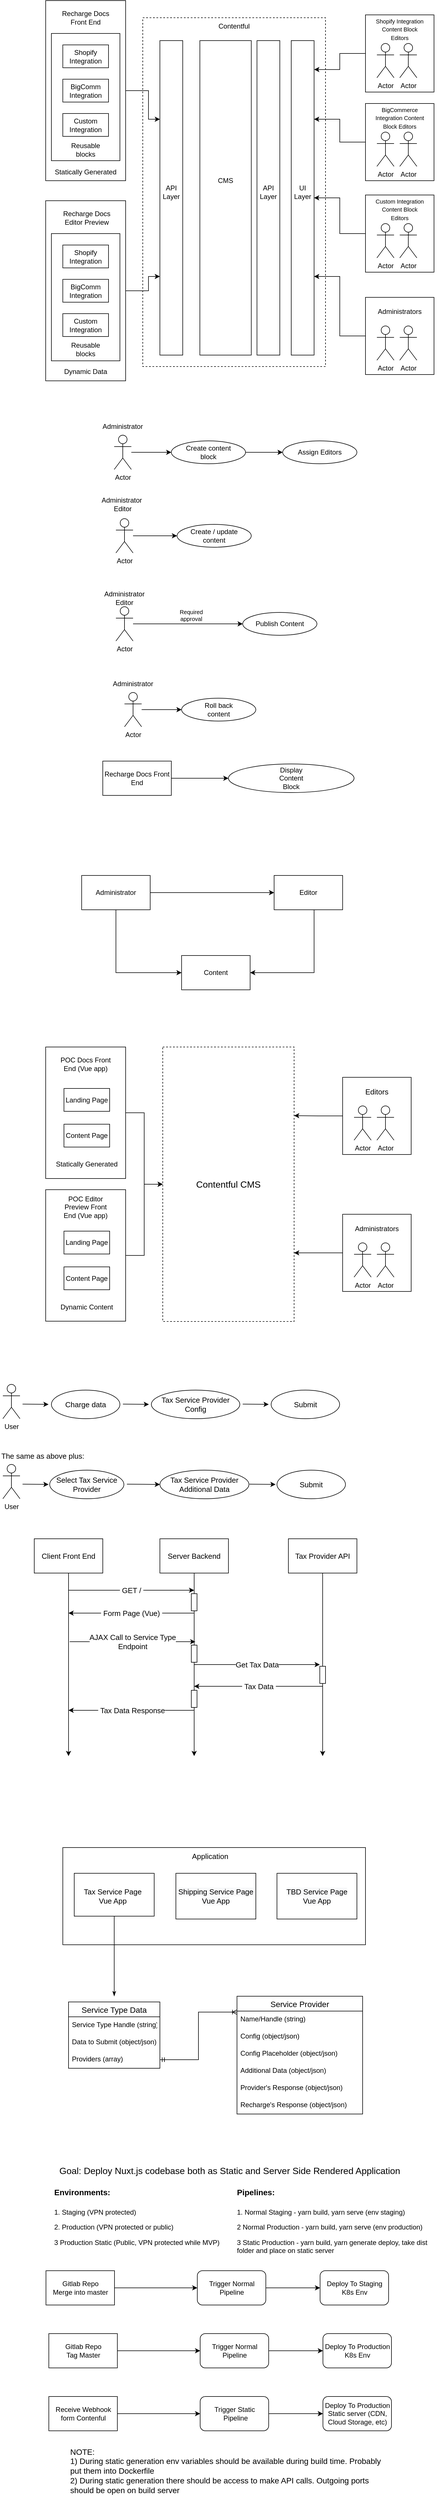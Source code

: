 <mxfile version="16.2.2" type="github">
  <diagram id="McnBqX_8OXEuc_d459IT" name="Page-1">
    <mxGraphModel dx="1281" dy="910" grid="1" gridSize="10" guides="1" tooltips="1" connect="1" arrows="1" fold="1" page="1" pageScale="1" pageWidth="850" pageHeight="1100" math="0" shadow="0">
      <root>
        <mxCell id="0" />
        <mxCell id="1" parent="0" />
        <mxCell id="9h9Ux4YRKQZeNhD9gGjw-2" value="" style="rounded=0;whiteSpace=wrap;html=1;dashed=1;" parent="1" vertex="1">
          <mxGeometry x="260" y="120" width="320" height="610" as="geometry" />
        </mxCell>
        <mxCell id="wLzdfKrcWUK0gIP68M67-1" value="" style="rounded=0;whiteSpace=wrap;html=1;direction=south;" parent="1" vertex="1">
          <mxGeometry x="360" y="160" width="90" height="550" as="geometry" />
        </mxCell>
        <mxCell id="wLzdfKrcWUK0gIP68M67-2" value="CMS" style="text;html=1;strokeColor=none;fillColor=none;align=center;verticalAlign=middle;whiteSpace=wrap;rounded=0;" parent="1" vertex="1">
          <mxGeometry x="375" y="390" width="60" height="30" as="geometry" />
        </mxCell>
        <mxCell id="wLzdfKrcWUK0gIP68M67-4" value="" style="rounded=0;whiteSpace=wrap;html=1;direction=south;" parent="1" vertex="1">
          <mxGeometry x="460" y="160" width="40" height="550" as="geometry" />
        </mxCell>
        <mxCell id="wLzdfKrcWUK0gIP68M67-5" value="" style="rounded=0;whiteSpace=wrap;html=1;direction=south;" parent="1" vertex="1">
          <mxGeometry x="520" y="160" width="40" height="550" as="geometry" />
        </mxCell>
        <mxCell id="wLzdfKrcWUK0gIP68M67-6" value="API&lt;br&gt;Layer" style="text;html=1;strokeColor=none;fillColor=none;align=center;verticalAlign=middle;whiteSpace=wrap;rounded=0;" parent="1" vertex="1">
          <mxGeometry x="450" y="410" width="60" height="30" as="geometry" />
        </mxCell>
        <mxCell id="wLzdfKrcWUK0gIP68M67-7" value="UI&lt;br&gt;Layer" style="text;html=1;strokeColor=none;fillColor=none;align=center;verticalAlign=middle;whiteSpace=wrap;rounded=0;" parent="1" vertex="1">
          <mxGeometry x="510" y="410" width="60" height="30" as="geometry" />
        </mxCell>
        <mxCell id="wLzdfKrcWUK0gIP68M67-63" style="edgeStyle=orthogonalEdgeStyle;rounded=0;orthogonalLoop=1;jettySize=auto;html=1;exitX=0;exitY=0.5;exitDx=0;exitDy=0;entryX=0.092;entryY=-0.005;entryDx=0;entryDy=0;entryPerimeter=0;" parent="1" source="wLzdfKrcWUK0gIP68M67-10" target="wLzdfKrcWUK0gIP68M67-5" edge="1">
          <mxGeometry relative="1" as="geometry">
            <mxPoint x="570" y="210" as="targetPoint" />
          </mxGeometry>
        </mxCell>
        <mxCell id="wLzdfKrcWUK0gIP68M67-10" value="" style="rounded=0;whiteSpace=wrap;html=1;" parent="1" vertex="1">
          <mxGeometry x="650" y="115" width="120" height="135" as="geometry" />
        </mxCell>
        <mxCell id="wLzdfKrcWUK0gIP68M67-11" value="&lt;font style=&quot;font-size: 10px&quot;&gt;Shopify Integration Content Block Editors&lt;/font&gt;" style="text;html=1;strokeColor=none;fillColor=none;align=center;verticalAlign=middle;whiteSpace=wrap;rounded=0;" parent="1" vertex="1">
          <mxGeometry x="665" y="125" width="90" height="30" as="geometry" />
        </mxCell>
        <mxCell id="wLzdfKrcWUK0gIP68M67-12" value="Actor" style="shape=umlActor;verticalLabelPosition=bottom;verticalAlign=top;html=1;outlineConnect=0;" parent="1" vertex="1">
          <mxGeometry x="670" y="165" width="30" height="60" as="geometry" />
        </mxCell>
        <mxCell id="wLzdfKrcWUK0gIP68M67-13" value="Actor" style="shape=umlActor;verticalLabelPosition=bottom;verticalAlign=top;html=1;outlineConnect=0;" parent="1" vertex="1">
          <mxGeometry x="710" y="165" width="30" height="60" as="geometry" />
        </mxCell>
        <mxCell id="wLzdfKrcWUK0gIP68M67-27" value="" style="rounded=0;whiteSpace=wrap;html=1;direction=south;" parent="1" vertex="1">
          <mxGeometry x="290" y="160" width="40" height="550" as="geometry" />
        </mxCell>
        <mxCell id="wLzdfKrcWUK0gIP68M67-28" value="API&lt;br&gt;Layer" style="text;html=1;strokeColor=none;fillColor=none;align=center;verticalAlign=middle;whiteSpace=wrap;rounded=0;" parent="1" vertex="1">
          <mxGeometry x="280" y="410" width="60" height="30" as="geometry" />
        </mxCell>
        <mxCell id="9h9Ux4YRKQZeNhD9gGjw-40" style="edgeStyle=orthogonalEdgeStyle;rounded=0;orthogonalLoop=1;jettySize=auto;html=1;entryX=0.25;entryY=1;entryDx=0;entryDy=0;" parent="1" source="wLzdfKrcWUK0gIP68M67-29" target="wLzdfKrcWUK0gIP68M67-27" edge="1">
          <mxGeometry relative="1" as="geometry">
            <Array as="points">
              <mxPoint x="270" y="248" />
              <mxPoint x="270" y="298" />
            </Array>
          </mxGeometry>
        </mxCell>
        <mxCell id="wLzdfKrcWUK0gIP68M67-29" value="" style="rounded=0;whiteSpace=wrap;html=1;" parent="1" vertex="1">
          <mxGeometry x="90" y="90" width="140" height="315" as="geometry" />
        </mxCell>
        <mxCell id="wLzdfKrcWUK0gIP68M67-41" value="Recharge Docs Front End" style="text;html=1;strokeColor=none;fillColor=none;align=center;verticalAlign=middle;whiteSpace=wrap;rounded=0;" parent="1" vertex="1">
          <mxGeometry x="110" y="105" width="100" height="30" as="geometry" />
        </mxCell>
        <mxCell id="wLzdfKrcWUK0gIP68M67-64" style="edgeStyle=orthogonalEdgeStyle;rounded=0;orthogonalLoop=1;jettySize=auto;html=1;exitX=0;exitY=0.5;exitDx=0;exitDy=0;entryX=0.25;entryY=0;entryDx=0;entryDy=0;" parent="1" source="wLzdfKrcWUK0gIP68M67-51" target="wLzdfKrcWUK0gIP68M67-5" edge="1">
          <mxGeometry relative="1" as="geometry" />
        </mxCell>
        <mxCell id="wLzdfKrcWUK0gIP68M67-51" value="" style="rounded=0;whiteSpace=wrap;html=1;" parent="1" vertex="1">
          <mxGeometry x="650" y="270" width="120" height="135" as="geometry" />
        </mxCell>
        <mxCell id="wLzdfKrcWUK0gIP68M67-52" value="&lt;font style=&quot;font-size: 10px&quot;&gt;BigCommerce Integration Content Block Editors&lt;/font&gt;" style="text;html=1;strokeColor=none;fillColor=none;align=center;verticalAlign=middle;whiteSpace=wrap;rounded=0;" parent="1" vertex="1">
          <mxGeometry x="665" y="280" width="90" height="30" as="geometry" />
        </mxCell>
        <mxCell id="wLzdfKrcWUK0gIP68M67-53" value="Actor" style="shape=umlActor;verticalLabelPosition=bottom;verticalAlign=top;html=1;outlineConnect=0;" parent="1" vertex="1">
          <mxGeometry x="670" y="320" width="30" height="60" as="geometry" />
        </mxCell>
        <mxCell id="wLzdfKrcWUK0gIP68M67-54" value="Actor" style="shape=umlActor;verticalLabelPosition=bottom;verticalAlign=top;html=1;outlineConnect=0;" parent="1" vertex="1">
          <mxGeometry x="710" y="320" width="30" height="60" as="geometry" />
        </mxCell>
        <mxCell id="wLzdfKrcWUK0gIP68M67-66" style="edgeStyle=orthogonalEdgeStyle;rounded=0;orthogonalLoop=1;jettySize=auto;html=1;" parent="1" source="wLzdfKrcWUK0gIP68M67-55" target="wLzdfKrcWUK0gIP68M67-5" edge="1">
          <mxGeometry relative="1" as="geometry" />
        </mxCell>
        <mxCell id="wLzdfKrcWUK0gIP68M67-55" value="" style="rounded=0;whiteSpace=wrap;html=1;" parent="1" vertex="1">
          <mxGeometry x="650" y="430" width="120" height="135" as="geometry" />
        </mxCell>
        <mxCell id="wLzdfKrcWUK0gIP68M67-56" value="&lt;font style=&quot;font-size: 10px&quot;&gt;Custom Integration Content Block Editors&lt;/font&gt;" style="text;html=1;strokeColor=none;fillColor=none;align=center;verticalAlign=middle;whiteSpace=wrap;rounded=0;" parent="1" vertex="1">
          <mxGeometry x="665" y="440" width="90" height="30" as="geometry" />
        </mxCell>
        <mxCell id="wLzdfKrcWUK0gIP68M67-57" value="Actor" style="shape=umlActor;verticalLabelPosition=bottom;verticalAlign=top;html=1;outlineConnect=0;" parent="1" vertex="1">
          <mxGeometry x="670" y="480" width="30" height="60" as="geometry" />
        </mxCell>
        <mxCell id="wLzdfKrcWUK0gIP68M67-58" value="Actor" style="shape=umlActor;verticalLabelPosition=bottom;verticalAlign=top;html=1;outlineConnect=0;" parent="1" vertex="1">
          <mxGeometry x="710" y="480" width="30" height="60" as="geometry" />
        </mxCell>
        <mxCell id="wLzdfKrcWUK0gIP68M67-67" style="edgeStyle=orthogonalEdgeStyle;rounded=0;orthogonalLoop=1;jettySize=auto;html=1;entryX=0.75;entryY=0;entryDx=0;entryDy=0;" parent="1" source="wLzdfKrcWUK0gIP68M67-59" target="wLzdfKrcWUK0gIP68M67-5" edge="1">
          <mxGeometry relative="1" as="geometry" />
        </mxCell>
        <mxCell id="wLzdfKrcWUK0gIP68M67-59" value="" style="rounded=0;whiteSpace=wrap;html=1;" parent="1" vertex="1">
          <mxGeometry x="650" y="609" width="120" height="135" as="geometry" />
        </mxCell>
        <mxCell id="wLzdfKrcWUK0gIP68M67-60" value="Administrators" style="text;html=1;strokeColor=none;fillColor=none;align=center;verticalAlign=middle;whiteSpace=wrap;rounded=0;" parent="1" vertex="1">
          <mxGeometry x="665" y="619" width="90" height="30" as="geometry" />
        </mxCell>
        <mxCell id="wLzdfKrcWUK0gIP68M67-61" value="Actor" style="shape=umlActor;verticalLabelPosition=bottom;verticalAlign=top;html=1;outlineConnect=0;" parent="1" vertex="1">
          <mxGeometry x="670" y="659" width="30" height="60" as="geometry" />
        </mxCell>
        <mxCell id="wLzdfKrcWUK0gIP68M67-62" value="Actor" style="shape=umlActor;verticalLabelPosition=bottom;verticalAlign=top;html=1;outlineConnect=0;" parent="1" vertex="1">
          <mxGeometry x="710" y="659" width="30" height="60" as="geometry" />
        </mxCell>
        <mxCell id="wLzdfKrcWUK0gIP68M67-79" value="" style="rounded=0;whiteSpace=wrap;html=1;" parent="1" vertex="1">
          <mxGeometry x="100" y="147.5" width="120" height="222.5" as="geometry" />
        </mxCell>
        <mxCell id="wLzdfKrcWUK0gIP68M67-80" value="Reusable blocks" style="text;html=1;strokeColor=none;fillColor=none;align=center;verticalAlign=middle;whiteSpace=wrap;rounded=0;" parent="1" vertex="1">
          <mxGeometry x="130" y="336" width="60" height="30" as="geometry" />
        </mxCell>
        <mxCell id="wLzdfKrcWUK0gIP68M67-81" value="" style="rounded=0;whiteSpace=wrap;html=1;" parent="1" vertex="1">
          <mxGeometry x="120" y="287.5" width="80" height="40" as="geometry" />
        </mxCell>
        <mxCell id="wLzdfKrcWUK0gIP68M67-82" value="Custom&lt;br&gt;Integration" style="text;html=1;strokeColor=none;fillColor=none;align=center;verticalAlign=middle;whiteSpace=wrap;rounded=0;" parent="1" vertex="1">
          <mxGeometry x="130" y="292.5" width="60" height="30" as="geometry" />
        </mxCell>
        <mxCell id="wLzdfKrcWUK0gIP68M67-83" value="" style="rounded=0;whiteSpace=wrap;html=1;" parent="1" vertex="1">
          <mxGeometry x="120" y="227.5" width="80" height="40" as="geometry" />
        </mxCell>
        <mxCell id="wLzdfKrcWUK0gIP68M67-84" value="BigComm&lt;br&gt;Integration" style="text;html=1;strokeColor=none;fillColor=none;align=center;verticalAlign=middle;whiteSpace=wrap;rounded=0;" parent="1" vertex="1">
          <mxGeometry x="130" y="232.5" width="60" height="30" as="geometry" />
        </mxCell>
        <mxCell id="wLzdfKrcWUK0gIP68M67-85" value="" style="rounded=0;whiteSpace=wrap;html=1;" parent="1" vertex="1">
          <mxGeometry x="120" y="167.5" width="80" height="40" as="geometry" />
        </mxCell>
        <mxCell id="wLzdfKrcWUK0gIP68M67-86" value="Shopify Integration" style="text;html=1;strokeColor=none;fillColor=none;align=center;verticalAlign=middle;whiteSpace=wrap;rounded=0;" parent="1" vertex="1">
          <mxGeometry x="130" y="172.5" width="60" height="30" as="geometry" />
        </mxCell>
        <mxCell id="wLzdfKrcWUK0gIP68M67-96" style="edgeStyle=orthogonalEdgeStyle;rounded=0;orthogonalLoop=1;jettySize=auto;html=1;entryX=0;entryY=0.5;entryDx=0;entryDy=0;" parent="1" source="wLzdfKrcWUK0gIP68M67-87" target="wLzdfKrcWUK0gIP68M67-90" edge="1">
          <mxGeometry relative="1" as="geometry">
            <mxPoint x="305" y="880" as="targetPoint" />
          </mxGeometry>
        </mxCell>
        <mxCell id="wLzdfKrcWUK0gIP68M67-87" value="Actor" style="shape=umlActor;verticalLabelPosition=bottom;verticalAlign=top;html=1;outlineConnect=0;" parent="1" vertex="1">
          <mxGeometry x="210" y="850" width="30" height="60" as="geometry" />
        </mxCell>
        <mxCell id="wLzdfKrcWUK0gIP68M67-88" value="Administrator" style="text;html=1;strokeColor=none;fillColor=none;align=center;verticalAlign=middle;whiteSpace=wrap;rounded=0;" parent="1" vertex="1">
          <mxGeometry x="195" y="820" width="60" height="30" as="geometry" />
        </mxCell>
        <mxCell id="wLzdfKrcWUK0gIP68M67-97" style="edgeStyle=orthogonalEdgeStyle;rounded=0;orthogonalLoop=1;jettySize=auto;html=1;entryX=0;entryY=0.5;entryDx=0;entryDy=0;" parent="1" source="wLzdfKrcWUK0gIP68M67-90" target="wLzdfKrcWUK0gIP68M67-91" edge="1">
          <mxGeometry relative="1" as="geometry" />
        </mxCell>
        <mxCell id="wLzdfKrcWUK0gIP68M67-90" value="" style="ellipse;whiteSpace=wrap;html=1;" parent="1" vertex="1">
          <mxGeometry x="310" y="860" width="130" height="40" as="geometry" />
        </mxCell>
        <mxCell id="wLzdfKrcWUK0gIP68M67-91" value="" style="ellipse;whiteSpace=wrap;html=1;" parent="1" vertex="1">
          <mxGeometry x="505" y="860" width="130" height="40" as="geometry" />
        </mxCell>
        <mxCell id="wLzdfKrcWUK0gIP68M67-92" value="Create content block" style="text;html=1;strokeColor=none;fillColor=none;align=center;verticalAlign=middle;whiteSpace=wrap;rounded=0;" parent="1" vertex="1">
          <mxGeometry x="330" y="865" width="90" height="30" as="geometry" />
        </mxCell>
        <mxCell id="wLzdfKrcWUK0gIP68M67-94" value="Assign Editors" style="text;html=1;strokeColor=none;fillColor=none;align=center;verticalAlign=middle;whiteSpace=wrap;rounded=0;" parent="1" vertex="1">
          <mxGeometry x="525" y="865" width="90" height="30" as="geometry" />
        </mxCell>
        <mxCell id="wLzdfKrcWUK0gIP68M67-98" style="edgeStyle=orthogonalEdgeStyle;rounded=0;orthogonalLoop=1;jettySize=auto;html=1;entryX=0;entryY=0.5;entryDx=0;entryDy=0;" parent="1" source="wLzdfKrcWUK0gIP68M67-99" target="wLzdfKrcWUK0gIP68M67-102" edge="1">
          <mxGeometry relative="1" as="geometry">
            <mxPoint x="308" y="1026" as="targetPoint" />
          </mxGeometry>
        </mxCell>
        <mxCell id="wLzdfKrcWUK0gIP68M67-99" value="Actor" style="shape=umlActor;verticalLabelPosition=bottom;verticalAlign=top;html=1;outlineConnect=0;" parent="1" vertex="1">
          <mxGeometry x="213" y="996" width="30" height="60" as="geometry" />
        </mxCell>
        <mxCell id="wLzdfKrcWUK0gIP68M67-100" value="Administrator&amp;nbsp;&lt;br&gt;Editor" style="text;html=1;strokeColor=none;fillColor=none;align=center;verticalAlign=middle;whiteSpace=wrap;rounded=0;" parent="1" vertex="1">
          <mxGeometry x="195" y="956" width="60" height="30" as="geometry" />
        </mxCell>
        <mxCell id="wLzdfKrcWUK0gIP68M67-102" value="" style="ellipse;whiteSpace=wrap;html=1;" parent="1" vertex="1">
          <mxGeometry x="320" y="1006" width="130" height="40" as="geometry" />
        </mxCell>
        <mxCell id="wLzdfKrcWUK0gIP68M67-104" value="Create / update content" style="text;html=1;strokeColor=none;fillColor=none;align=center;verticalAlign=middle;whiteSpace=wrap;rounded=0;" parent="1" vertex="1">
          <mxGeometry x="340" y="1011" width="90" height="30" as="geometry" />
        </mxCell>
        <mxCell id="wLzdfKrcWUK0gIP68M67-106" style="edgeStyle=orthogonalEdgeStyle;rounded=0;orthogonalLoop=1;jettySize=auto;html=1;entryX=0;entryY=0.5;entryDx=0;entryDy=0;" parent="1" source="wLzdfKrcWUK0gIP68M67-107" target="wLzdfKrcWUK0gIP68M67-110" edge="1">
          <mxGeometry relative="1" as="geometry">
            <mxPoint x="308" y="1180" as="targetPoint" />
          </mxGeometry>
        </mxCell>
        <mxCell id="wLzdfKrcWUK0gIP68M67-107" value="Actor" style="shape=umlActor;verticalLabelPosition=bottom;verticalAlign=top;html=1;outlineConnect=0;" parent="1" vertex="1">
          <mxGeometry x="213" y="1150" width="30" height="60" as="geometry" />
        </mxCell>
        <mxCell id="wLzdfKrcWUK0gIP68M67-108" value="Administrator&lt;br&gt;Editor" style="text;html=1;strokeColor=none;fillColor=none;align=center;verticalAlign=middle;whiteSpace=wrap;rounded=0;" parent="1" vertex="1">
          <mxGeometry x="198" y="1120" width="60" height="30" as="geometry" />
        </mxCell>
        <mxCell id="wLzdfKrcWUK0gIP68M67-110" value="" style="ellipse;whiteSpace=wrap;html=1;" parent="1" vertex="1">
          <mxGeometry x="435" y="1160" width="130" height="40" as="geometry" />
        </mxCell>
        <mxCell id="wLzdfKrcWUK0gIP68M67-112" value="Publish Content" style="text;html=1;strokeColor=none;fillColor=none;align=center;verticalAlign=middle;whiteSpace=wrap;rounded=0;" parent="1" vertex="1">
          <mxGeometry x="455" y="1165" width="90" height="30" as="geometry" />
        </mxCell>
        <mxCell id="wLzdfKrcWUK0gIP68M67-114" style="edgeStyle=orthogonalEdgeStyle;rounded=0;orthogonalLoop=1;jettySize=auto;html=1;entryX=0;entryY=0.5;entryDx=0;entryDy=0;" parent="1" source="wLzdfKrcWUK0gIP68M67-115" target="wLzdfKrcWUK0gIP68M67-118" edge="1">
          <mxGeometry relative="1" as="geometry">
            <mxPoint x="323" y="1330" as="targetPoint" />
          </mxGeometry>
        </mxCell>
        <mxCell id="wLzdfKrcWUK0gIP68M67-115" value="Actor" style="shape=umlActor;verticalLabelPosition=bottom;verticalAlign=top;html=1;outlineConnect=0;" parent="1" vertex="1">
          <mxGeometry x="228" y="1300" width="30" height="60" as="geometry" />
        </mxCell>
        <mxCell id="wLzdfKrcWUK0gIP68M67-116" value="Administrator" style="text;html=1;strokeColor=none;fillColor=none;align=center;verticalAlign=middle;whiteSpace=wrap;rounded=0;" parent="1" vertex="1">
          <mxGeometry x="213" y="1270" width="60" height="30" as="geometry" />
        </mxCell>
        <mxCell id="wLzdfKrcWUK0gIP68M67-118" value="" style="ellipse;whiteSpace=wrap;html=1;" parent="1" vertex="1">
          <mxGeometry x="328" y="1310" width="130" height="40" as="geometry" />
        </mxCell>
        <mxCell id="wLzdfKrcWUK0gIP68M67-120" value="Roll back content" style="text;html=1;strokeColor=none;fillColor=none;align=center;verticalAlign=middle;whiteSpace=wrap;rounded=0;" parent="1" vertex="1">
          <mxGeometry x="348" y="1315" width="90" height="30" as="geometry" />
        </mxCell>
        <mxCell id="wLzdfKrcWUK0gIP68M67-122" value="Required approval" style="text;html=1;strokeColor=none;fillColor=none;align=center;verticalAlign=middle;whiteSpace=wrap;rounded=0;fontSize=10;" parent="1" vertex="1">
          <mxGeometry x="315" y="1150" width="60" height="30" as="geometry" />
        </mxCell>
        <mxCell id="wLzdfKrcWUK0gIP68M67-126" style="edgeStyle=orthogonalEdgeStyle;rounded=0;orthogonalLoop=1;jettySize=auto;html=1;fontSize=12;" parent="1" source="wLzdfKrcWUK0gIP68M67-123" target="wLzdfKrcWUK0gIP68M67-124" edge="1">
          <mxGeometry relative="1" as="geometry" />
        </mxCell>
        <mxCell id="wLzdfKrcWUK0gIP68M67-123" value="&lt;font style=&quot;font-size: 12px&quot;&gt;Recharge Docs Front End&lt;/font&gt;" style="rounded=0;whiteSpace=wrap;html=1;fontSize=10;" parent="1" vertex="1">
          <mxGeometry x="190" y="1420" width="120" height="60" as="geometry" />
        </mxCell>
        <mxCell id="wLzdfKrcWUK0gIP68M67-124" value="" style="ellipse;whiteSpace=wrap;html=1;fontSize=12;" parent="1" vertex="1">
          <mxGeometry x="410" y="1425" width="220" height="50" as="geometry" />
        </mxCell>
        <mxCell id="wLzdfKrcWUK0gIP68M67-125" value="Display Content Block" style="text;html=1;strokeColor=none;fillColor=none;align=center;verticalAlign=middle;whiteSpace=wrap;rounded=0;fontSize=12;" parent="1" vertex="1">
          <mxGeometry x="490" y="1435" width="60" height="30" as="geometry" />
        </mxCell>
        <mxCell id="9h9Ux4YRKQZeNhD9gGjw-1" value="Contentful" style="text;html=1;strokeColor=none;fillColor=none;align=center;verticalAlign=middle;whiteSpace=wrap;rounded=0;" parent="1" vertex="1">
          <mxGeometry x="390" y="120" width="60" height="30" as="geometry" />
        </mxCell>
        <mxCell id="9h9Ux4YRKQZeNhD9gGjw-24" style="edgeStyle=orthogonalEdgeStyle;rounded=0;orthogonalLoop=1;jettySize=auto;html=1;entryX=0;entryY=0.5;entryDx=0;entryDy=0;" parent="1" source="9h9Ux4YRKQZeNhD9gGjw-20" target="9h9Ux4YRKQZeNhD9gGjw-21" edge="1">
          <mxGeometry relative="1" as="geometry" />
        </mxCell>
        <mxCell id="9h9Ux4YRKQZeNhD9gGjw-25" style="edgeStyle=orthogonalEdgeStyle;rounded=0;orthogonalLoop=1;jettySize=auto;html=1;entryX=0;entryY=0.5;entryDx=0;entryDy=0;" parent="1" source="9h9Ux4YRKQZeNhD9gGjw-20" target="9h9Ux4YRKQZeNhD9gGjw-22" edge="1">
          <mxGeometry relative="1" as="geometry">
            <Array as="points">
              <mxPoint x="213" y="1790" />
            </Array>
          </mxGeometry>
        </mxCell>
        <mxCell id="9h9Ux4YRKQZeNhD9gGjw-20" value="Administrator" style="rounded=0;whiteSpace=wrap;html=1;" parent="1" vertex="1">
          <mxGeometry x="153" y="1620" width="120" height="60" as="geometry" />
        </mxCell>
        <mxCell id="9h9Ux4YRKQZeNhD9gGjw-26" style="edgeStyle=orthogonalEdgeStyle;rounded=0;orthogonalLoop=1;jettySize=auto;html=1;entryX=1;entryY=0.5;entryDx=0;entryDy=0;" parent="1" source="9h9Ux4YRKQZeNhD9gGjw-21" target="9h9Ux4YRKQZeNhD9gGjw-22" edge="1">
          <mxGeometry relative="1" as="geometry">
            <Array as="points">
              <mxPoint x="560" y="1790" />
            </Array>
          </mxGeometry>
        </mxCell>
        <mxCell id="9h9Ux4YRKQZeNhD9gGjw-21" value="Editor" style="rounded=0;whiteSpace=wrap;html=1;" parent="1" vertex="1">
          <mxGeometry x="490" y="1620" width="120" height="60" as="geometry" />
        </mxCell>
        <mxCell id="9h9Ux4YRKQZeNhD9gGjw-22" value="Content" style="rounded=0;whiteSpace=wrap;html=1;" parent="1" vertex="1">
          <mxGeometry x="328" y="1760" width="120" height="60" as="geometry" />
        </mxCell>
        <mxCell id="9h9Ux4YRKQZeNhD9gGjw-41" style="edgeStyle=orthogonalEdgeStyle;rounded=0;orthogonalLoop=1;jettySize=auto;html=1;entryX=0.75;entryY=1;entryDx=0;entryDy=0;" parent="1" source="9h9Ux4YRKQZeNhD9gGjw-27" target="wLzdfKrcWUK0gIP68M67-27" edge="1">
          <mxGeometry relative="1" as="geometry">
            <Array as="points">
              <mxPoint x="270" y="598" />
              <mxPoint x="270" y="573" />
            </Array>
          </mxGeometry>
        </mxCell>
        <mxCell id="9h9Ux4YRKQZeNhD9gGjw-27" value="" style="rounded=0;whiteSpace=wrap;html=1;" parent="1" vertex="1">
          <mxGeometry x="90" y="440" width="140" height="315" as="geometry" />
        </mxCell>
        <mxCell id="9h9Ux4YRKQZeNhD9gGjw-28" value="Recharge Docs Editor Preview" style="text;html=1;strokeColor=none;fillColor=none;align=center;verticalAlign=middle;whiteSpace=wrap;rounded=0;" parent="1" vertex="1">
          <mxGeometry x="112" y="455" width="100" height="30" as="geometry" />
        </mxCell>
        <mxCell id="9h9Ux4YRKQZeNhD9gGjw-29" value="" style="rounded=0;whiteSpace=wrap;html=1;" parent="1" vertex="1">
          <mxGeometry x="100" y="497.5" width="120" height="222.5" as="geometry" />
        </mxCell>
        <mxCell id="9h9Ux4YRKQZeNhD9gGjw-30" value="Reusable blocks" style="text;html=1;strokeColor=none;fillColor=none;align=center;verticalAlign=middle;whiteSpace=wrap;rounded=0;" parent="1" vertex="1">
          <mxGeometry x="130" y="684.5" width="60" height="30" as="geometry" />
        </mxCell>
        <mxCell id="9h9Ux4YRKQZeNhD9gGjw-31" value="" style="rounded=0;whiteSpace=wrap;html=1;" parent="1" vertex="1">
          <mxGeometry x="120" y="637.5" width="80" height="40" as="geometry" />
        </mxCell>
        <mxCell id="9h9Ux4YRKQZeNhD9gGjw-32" value="Custom&lt;br&gt;Integration" style="text;html=1;strokeColor=none;fillColor=none;align=center;verticalAlign=middle;whiteSpace=wrap;rounded=0;" parent="1" vertex="1">
          <mxGeometry x="130" y="642.5" width="60" height="30" as="geometry" />
        </mxCell>
        <mxCell id="9h9Ux4YRKQZeNhD9gGjw-33" value="" style="rounded=0;whiteSpace=wrap;html=1;" parent="1" vertex="1">
          <mxGeometry x="120" y="577.5" width="80" height="40" as="geometry" />
        </mxCell>
        <mxCell id="9h9Ux4YRKQZeNhD9gGjw-34" value="BigComm&lt;br&gt;Integration" style="text;html=1;strokeColor=none;fillColor=none;align=center;verticalAlign=middle;whiteSpace=wrap;rounded=0;" parent="1" vertex="1">
          <mxGeometry x="130" y="582.5" width="60" height="30" as="geometry" />
        </mxCell>
        <mxCell id="9h9Ux4YRKQZeNhD9gGjw-35" value="" style="rounded=0;whiteSpace=wrap;html=1;" parent="1" vertex="1">
          <mxGeometry x="120" y="517.5" width="80" height="40" as="geometry" />
        </mxCell>
        <mxCell id="9h9Ux4YRKQZeNhD9gGjw-36" value="Shopify Integration" style="text;html=1;strokeColor=none;fillColor=none;align=center;verticalAlign=middle;whiteSpace=wrap;rounded=0;" parent="1" vertex="1">
          <mxGeometry x="130" y="522.5" width="60" height="30" as="geometry" />
        </mxCell>
        <mxCell id="9h9Ux4YRKQZeNhD9gGjw-38" value="Statically Generated" style="text;html=1;strokeColor=none;fillColor=none;align=center;verticalAlign=middle;whiteSpace=wrap;rounded=0;" parent="1" vertex="1">
          <mxGeometry x="95" y="375" width="130" height="30" as="geometry" />
        </mxCell>
        <mxCell id="9h9Ux4YRKQZeNhD9gGjw-39" value="Dynamic Data" style="text;html=1;strokeColor=none;fillColor=none;align=center;verticalAlign=middle;whiteSpace=wrap;rounded=0;" parent="1" vertex="1">
          <mxGeometry x="95" y="724" width="130" height="30" as="geometry" />
        </mxCell>
        <mxCell id="9h9Ux4YRKQZeNhD9gGjw-42" value="&lt;font style=&quot;font-size: 16px&quot;&gt;Contentful CMS&lt;/font&gt;" style="rounded=0;whiteSpace=wrap;html=1;dashed=1;" parent="1" vertex="1">
          <mxGeometry x="295" y="1920" width="230" height="480" as="geometry" />
        </mxCell>
        <mxCell id="9h9Ux4YRKQZeNhD9gGjw-109" style="edgeStyle=orthogonalEdgeStyle;rounded=0;orthogonalLoop=1;jettySize=auto;html=1;entryX=1;entryY=0.25;entryDx=0;entryDy=0;fontSize=16;" parent="1" source="9h9Ux4YRKQZeNhD9gGjw-50" target="9h9Ux4YRKQZeNhD9gGjw-42" edge="1">
          <mxGeometry relative="1" as="geometry" />
        </mxCell>
        <mxCell id="9h9Ux4YRKQZeNhD9gGjw-50" value="" style="rounded=0;whiteSpace=wrap;html=1;" parent="1" vertex="1">
          <mxGeometry x="610" y="1973" width="120" height="135" as="geometry" />
        </mxCell>
        <mxCell id="9h9Ux4YRKQZeNhD9gGjw-51" value="&lt;font style=&quot;font-size: 13px&quot;&gt;Editors&lt;/font&gt;" style="text;html=1;strokeColor=none;fillColor=none;align=center;verticalAlign=middle;whiteSpace=wrap;rounded=0;" parent="1" vertex="1">
          <mxGeometry x="625" y="1983" width="90" height="30" as="geometry" />
        </mxCell>
        <mxCell id="9h9Ux4YRKQZeNhD9gGjw-52" value="Actor" style="shape=umlActor;verticalLabelPosition=bottom;verticalAlign=top;html=1;outlineConnect=0;" parent="1" vertex="1">
          <mxGeometry x="630" y="2023" width="30" height="60" as="geometry" />
        </mxCell>
        <mxCell id="9h9Ux4YRKQZeNhD9gGjw-53" value="Actor" style="shape=umlActor;verticalLabelPosition=bottom;verticalAlign=top;html=1;outlineConnect=0;" parent="1" vertex="1">
          <mxGeometry x="670" y="2023" width="30" height="60" as="geometry" />
        </mxCell>
        <mxCell id="9h9Ux4YRKQZeNhD9gGjw-108" style="edgeStyle=orthogonalEdgeStyle;rounded=0;orthogonalLoop=1;jettySize=auto;html=1;entryX=0;entryY=0.5;entryDx=0;entryDy=0;fontSize=16;" parent="1" source="9h9Ux4YRKQZeNhD9gGjw-57" target="9h9Ux4YRKQZeNhD9gGjw-42" edge="1">
          <mxGeometry relative="1" as="geometry" />
        </mxCell>
        <mxCell id="9h9Ux4YRKQZeNhD9gGjw-57" value="" style="rounded=0;whiteSpace=wrap;html=1;" parent="1" vertex="1">
          <mxGeometry x="90" y="1920" width="140" height="230" as="geometry" />
        </mxCell>
        <mxCell id="9h9Ux4YRKQZeNhD9gGjw-58" value="POC Docs Front End (Vue app)" style="text;html=1;strokeColor=none;fillColor=none;align=center;verticalAlign=middle;whiteSpace=wrap;rounded=0;" parent="1" vertex="1">
          <mxGeometry x="110" y="1935" width="100" height="30" as="geometry" />
        </mxCell>
        <mxCell id="9h9Ux4YRKQZeNhD9gGjw-110" style="edgeStyle=orthogonalEdgeStyle;rounded=0;orthogonalLoop=1;jettySize=auto;html=1;entryX=1;entryY=0.75;entryDx=0;entryDy=0;fontSize=16;" parent="1" source="9h9Ux4YRKQZeNhD9gGjw-70" target="9h9Ux4YRKQZeNhD9gGjw-42" edge="1">
          <mxGeometry relative="1" as="geometry" />
        </mxCell>
        <mxCell id="9h9Ux4YRKQZeNhD9gGjw-70" value="" style="rounded=0;whiteSpace=wrap;html=1;" parent="1" vertex="1">
          <mxGeometry x="610" y="2212.5" width="120" height="135" as="geometry" />
        </mxCell>
        <mxCell id="9h9Ux4YRKQZeNhD9gGjw-71" value="Administrators" style="text;html=1;strokeColor=none;fillColor=none;align=center;verticalAlign=middle;whiteSpace=wrap;rounded=0;" parent="1" vertex="1">
          <mxGeometry x="625" y="2222.5" width="90" height="30" as="geometry" />
        </mxCell>
        <mxCell id="9h9Ux4YRKQZeNhD9gGjw-72" value="Actor" style="shape=umlActor;verticalLabelPosition=bottom;verticalAlign=top;html=1;outlineConnect=0;" parent="1" vertex="1">
          <mxGeometry x="630" y="2262.5" width="30" height="60" as="geometry" />
        </mxCell>
        <mxCell id="9h9Ux4YRKQZeNhD9gGjw-73" value="Actor" style="shape=umlActor;verticalLabelPosition=bottom;verticalAlign=top;html=1;outlineConnect=0;" parent="1" vertex="1">
          <mxGeometry x="670" y="2262.5" width="30" height="60" as="geometry" />
        </mxCell>
        <mxCell id="9h9Ux4YRKQZeNhD9gGjw-76" value="Landing Page" style="rounded=0;whiteSpace=wrap;html=1;" parent="1" vertex="1">
          <mxGeometry x="122" y="1992.5" width="80" height="40" as="geometry" />
        </mxCell>
        <mxCell id="9h9Ux4YRKQZeNhD9gGjw-94" value="Statically Generated" style="text;html=1;strokeColor=none;fillColor=none;align=center;verticalAlign=middle;whiteSpace=wrap;rounded=0;" parent="1" vertex="1">
          <mxGeometry x="97" y="2110" width="130" height="30" as="geometry" />
        </mxCell>
        <mxCell id="9h9Ux4YRKQZeNhD9gGjw-96" style="edgeStyle=orthogonalEdgeStyle;rounded=0;orthogonalLoop=1;jettySize=auto;html=1;exitX=0.5;exitY=1;exitDx=0;exitDy=0;" parent="1" source="9h9Ux4YRKQZeNhD9gGjw-57" target="9h9Ux4YRKQZeNhD9gGjw-57" edge="1">
          <mxGeometry relative="1" as="geometry" />
        </mxCell>
        <mxCell id="9h9Ux4YRKQZeNhD9gGjw-98" value="Content Page" style="rounded=0;whiteSpace=wrap;html=1;" parent="1" vertex="1">
          <mxGeometry x="122" y="2055" width="80" height="40" as="geometry" />
        </mxCell>
        <mxCell id="9h9Ux4YRKQZeNhD9gGjw-107" style="edgeStyle=orthogonalEdgeStyle;rounded=0;orthogonalLoop=1;jettySize=auto;html=1;fontSize=16;" parent="1" source="9h9Ux4YRKQZeNhD9gGjw-99" target="9h9Ux4YRKQZeNhD9gGjw-42" edge="1">
          <mxGeometry relative="1" as="geometry" />
        </mxCell>
        <mxCell id="9h9Ux4YRKQZeNhD9gGjw-99" value="" style="rounded=0;whiteSpace=wrap;html=1;" parent="1" vertex="1">
          <mxGeometry x="90" y="2169.5" width="140" height="230" as="geometry" />
        </mxCell>
        <mxCell id="9h9Ux4YRKQZeNhD9gGjw-100" value="POC Editor Preview Front End (Vue app)" style="text;html=1;strokeColor=none;fillColor=none;align=center;verticalAlign=middle;whiteSpace=wrap;rounded=0;" parent="1" vertex="1">
          <mxGeometry x="110" y="2184.5" width="100" height="30" as="geometry" />
        </mxCell>
        <mxCell id="9h9Ux4YRKQZeNhD9gGjw-101" value="Landing Page" style="rounded=0;whiteSpace=wrap;html=1;" parent="1" vertex="1">
          <mxGeometry x="122" y="2242" width="80" height="40" as="geometry" />
        </mxCell>
        <mxCell id="9h9Ux4YRKQZeNhD9gGjw-102" value="Dynamic Content" style="text;html=1;strokeColor=none;fillColor=none;align=center;verticalAlign=middle;whiteSpace=wrap;rounded=0;" parent="1" vertex="1">
          <mxGeometry x="97" y="2359.5" width="130" height="30" as="geometry" />
        </mxCell>
        <mxCell id="9h9Ux4YRKQZeNhD9gGjw-103" style="edgeStyle=orthogonalEdgeStyle;rounded=0;orthogonalLoop=1;jettySize=auto;html=1;exitX=0.5;exitY=1;exitDx=0;exitDy=0;" parent="1" source="9h9Ux4YRKQZeNhD9gGjw-99" target="9h9Ux4YRKQZeNhD9gGjw-99" edge="1">
          <mxGeometry relative="1" as="geometry" />
        </mxCell>
        <mxCell id="9h9Ux4YRKQZeNhD9gGjw-104" value="Content Page" style="rounded=0;whiteSpace=wrap;html=1;" parent="1" vertex="1">
          <mxGeometry x="122" y="2304.5" width="80" height="40" as="geometry" />
        </mxCell>
        <mxCell id="9h9Ux4YRKQZeNhD9gGjw-111" value="User" style="shape=umlActor;verticalLabelPosition=bottom;verticalAlign=top;html=1;outlineConnect=0;" parent="1" vertex="1">
          <mxGeometry x="15" y="2510" width="30" height="60" as="geometry" />
        </mxCell>
        <mxCell id="9h9Ux4YRKQZeNhD9gGjw-114" value="Charge data" style="ellipse;whiteSpace=wrap;html=1;fontSize=13;" parent="1" vertex="1">
          <mxGeometry x="100" y="2520" width="120" height="50" as="geometry" />
        </mxCell>
        <mxCell id="9h9Ux4YRKQZeNhD9gGjw-115" value="Tax Service Provider &lt;br&gt;Config" style="ellipse;whiteSpace=wrap;html=1;fontSize=13;" parent="1" vertex="1">
          <mxGeometry x="275" y="2520" width="155" height="50" as="geometry" />
        </mxCell>
        <mxCell id="9h9Ux4YRKQZeNhD9gGjw-116" value="Submit" style="ellipse;whiteSpace=wrap;html=1;fontSize=13;" parent="1" vertex="1">
          <mxGeometry x="484.75" y="2520" width="120" height="50" as="geometry" />
        </mxCell>
        <mxCell id="9h9Ux4YRKQZeNhD9gGjw-120" value="" style="endArrow=classic;html=1;rounded=0;fontSize=13;" parent="1" edge="1">
          <mxGeometry width="50" height="50" relative="1" as="geometry">
            <mxPoint x="49.5" y="2544.5" as="sourcePoint" />
            <mxPoint x="95" y="2545" as="targetPoint" />
          </mxGeometry>
        </mxCell>
        <mxCell id="9h9Ux4YRKQZeNhD9gGjw-121" value="" style="endArrow=classic;html=1;rounded=0;fontSize=13;" parent="1" edge="1">
          <mxGeometry width="50" height="50" relative="1" as="geometry">
            <mxPoint x="225.25" y="2544.5" as="sourcePoint" />
            <mxPoint x="270.75" y="2545" as="targetPoint" />
          </mxGeometry>
        </mxCell>
        <mxCell id="9h9Ux4YRKQZeNhD9gGjw-122" value="" style="endArrow=classic;html=1;rounded=0;fontSize=13;" parent="1" edge="1">
          <mxGeometry width="50" height="50" relative="1" as="geometry">
            <mxPoint x="435" y="2544.5" as="sourcePoint" />
            <mxPoint x="480.5" y="2545" as="targetPoint" />
          </mxGeometry>
        </mxCell>
        <mxCell id="9h9Ux4YRKQZeNhD9gGjw-123" value="User" style="shape=umlActor;verticalLabelPosition=bottom;verticalAlign=top;html=1;outlineConnect=0;" parent="1" vertex="1">
          <mxGeometry x="15" y="2650" width="30" height="60" as="geometry" />
        </mxCell>
        <mxCell id="9h9Ux4YRKQZeNhD9gGjw-125" value="Select Tax Service&lt;br&gt;Provider" style="ellipse;whiteSpace=wrap;html=1;fontSize=13;" parent="1" vertex="1">
          <mxGeometry x="97" y="2660" width="130" height="50" as="geometry" />
        </mxCell>
        <mxCell id="9h9Ux4YRKQZeNhD9gGjw-127" value="" style="endArrow=classic;html=1;rounded=0;fontSize=13;" parent="1" edge="1">
          <mxGeometry width="50" height="50" relative="1" as="geometry">
            <mxPoint x="49.5" y="2684.5" as="sourcePoint" />
            <mxPoint x="95" y="2685" as="targetPoint" />
          </mxGeometry>
        </mxCell>
        <mxCell id="9h9Ux4YRKQZeNhD9gGjw-129" value="" style="endArrow=classic;html=1;rounded=0;fontSize=13;entryX=0;entryY=0.5;entryDx=0;entryDy=0;" parent="1" target="9h9Ux4YRKQZeNhD9gGjw-132" edge="1">
          <mxGeometry width="50" height="50" relative="1" as="geometry">
            <mxPoint x="232.25" y="2684.5" as="sourcePoint" />
            <mxPoint x="277.75" y="2685" as="targetPoint" />
          </mxGeometry>
        </mxCell>
        <mxCell id="9h9Ux4YRKQZeNhD9gGjw-132" value="Tax Service Provider &lt;br&gt;Additional Data" style="ellipse;whiteSpace=wrap;html=1;fontSize=13;" parent="1" vertex="1">
          <mxGeometry x="290" y="2660" width="156" height="50" as="geometry" />
        </mxCell>
        <mxCell id="9h9Ux4YRKQZeNhD9gGjw-135" value="" style="endArrow=classic;html=1;rounded=0;fontSize=13;" parent="1" edge="1">
          <mxGeometry width="50" height="50" relative="1" as="geometry">
            <mxPoint x="447" y="2684.5" as="sourcePoint" />
            <mxPoint x="492.5" y="2685" as="targetPoint" />
          </mxGeometry>
        </mxCell>
        <mxCell id="9h9Ux4YRKQZeNhD9gGjw-137" style="edgeStyle=orthogonalEdgeStyle;rounded=0;orthogonalLoop=1;jettySize=auto;html=1;fontSize=13;" parent="1" source="9h9Ux4YRKQZeNhD9gGjw-136" edge="1">
          <mxGeometry relative="1" as="geometry">
            <mxPoint x="130" y="3160" as="targetPoint" />
          </mxGeometry>
        </mxCell>
        <mxCell id="9h9Ux4YRKQZeNhD9gGjw-136" value="Client Front End" style="rounded=0;whiteSpace=wrap;html=1;fontSize=13;" parent="1" vertex="1">
          <mxGeometry x="70" y="2780" width="120" height="60" as="geometry" />
        </mxCell>
        <mxCell id="9h9Ux4YRKQZeNhD9gGjw-142" style="edgeStyle=orthogonalEdgeStyle;rounded=0;orthogonalLoop=1;jettySize=auto;html=1;fontSize=13;startArrow=none;" parent="1" source="9h9Ux4YRKQZeNhD9gGjw-164" edge="1">
          <mxGeometry relative="1" as="geometry">
            <mxPoint x="350" y="3160" as="targetPoint" />
          </mxGeometry>
        </mxCell>
        <mxCell id="9h9Ux4YRKQZeNhD9gGjw-143" value="Server Backend" style="rounded=0;whiteSpace=wrap;html=1;fontSize=13;" parent="1" vertex="1">
          <mxGeometry x="290" y="2780" width="120" height="60" as="geometry" />
        </mxCell>
        <mxCell id="9h9Ux4YRKQZeNhD9gGjw-144" style="edgeStyle=orthogonalEdgeStyle;rounded=0;orthogonalLoop=1;jettySize=auto;html=1;fontSize=13;startArrow=none;" parent="1" source="9h9Ux4YRKQZeNhD9gGjw-161" edge="1">
          <mxGeometry relative="1" as="geometry">
            <mxPoint x="575" y="3160" as="targetPoint" />
          </mxGeometry>
        </mxCell>
        <mxCell id="9h9Ux4YRKQZeNhD9gGjw-145" value="Tax Provider API" style="rounded=0;whiteSpace=wrap;html=1;fontSize=13;" parent="1" vertex="1">
          <mxGeometry x="515" y="2780" width="120" height="60" as="geometry" />
        </mxCell>
        <mxCell id="9h9Ux4YRKQZeNhD9gGjw-146" value="" style="endArrow=classic;html=1;rounded=0;fontSize=13;" parent="1" edge="1">
          <mxGeometry relative="1" as="geometry">
            <mxPoint x="130" y="2870" as="sourcePoint" />
            <mxPoint x="350" y="2870" as="targetPoint" />
          </mxGeometry>
        </mxCell>
        <mxCell id="9h9Ux4YRKQZeNhD9gGjw-147" value="&amp;nbsp;GET /&amp;nbsp;" style="edgeLabel;resizable=0;html=1;align=center;verticalAlign=middle;fontSize=13;" parent="9h9Ux4YRKQZeNhD9gGjw-146" connectable="0" vertex="1">
          <mxGeometry relative="1" as="geometry" />
        </mxCell>
        <mxCell id="9h9Ux4YRKQZeNhD9gGjw-148" value="" style="rounded=0;whiteSpace=wrap;html=1;fontSize=13;" parent="1" vertex="1">
          <mxGeometry x="345" y="2876" width="10" height="30" as="geometry" />
        </mxCell>
        <mxCell id="9h9Ux4YRKQZeNhD9gGjw-150" value="" style="edgeStyle=orthogonalEdgeStyle;rounded=0;orthogonalLoop=1;jettySize=auto;html=1;fontSize=13;endArrow=none;" parent="1" source="9h9Ux4YRKQZeNhD9gGjw-143" target="9h9Ux4YRKQZeNhD9gGjw-148" edge="1">
          <mxGeometry relative="1" as="geometry">
            <mxPoint x="350" y="3200" as="targetPoint" />
            <mxPoint x="350" y="2840" as="sourcePoint" />
          </mxGeometry>
        </mxCell>
        <mxCell id="9h9Ux4YRKQZeNhD9gGjw-151" value="" style="endArrow=classic;html=1;rounded=0;fontSize=13;" parent="1" edge="1">
          <mxGeometry relative="1" as="geometry">
            <mxPoint x="350" y="2910" as="sourcePoint" />
            <mxPoint x="130" y="2910" as="targetPoint" />
          </mxGeometry>
        </mxCell>
        <mxCell id="9h9Ux4YRKQZeNhD9gGjw-152" value="&amp;nbsp;Form Page (Vue)&amp;nbsp;" style="edgeLabel;resizable=0;html=1;align=center;verticalAlign=middle;fontSize=13;" parent="9h9Ux4YRKQZeNhD9gGjw-151" connectable="0" vertex="1">
          <mxGeometry relative="1" as="geometry" />
        </mxCell>
        <mxCell id="9h9Ux4YRKQZeNhD9gGjw-153" value="" style="endArrow=classic;html=1;rounded=0;fontSize=13;" parent="1" edge="1">
          <mxGeometry relative="1" as="geometry">
            <mxPoint x="132" y="2960" as="sourcePoint" />
            <mxPoint x="352" y="2960" as="targetPoint" />
          </mxGeometry>
        </mxCell>
        <mxCell id="9h9Ux4YRKQZeNhD9gGjw-154" value="AJAX Call to Service Type&lt;br&gt;Endpoint" style="edgeLabel;resizable=0;html=1;align=center;verticalAlign=middle;fontSize=13;" parent="9h9Ux4YRKQZeNhD9gGjw-153" connectable="0" vertex="1">
          <mxGeometry relative="1" as="geometry" />
        </mxCell>
        <mxCell id="9h9Ux4YRKQZeNhD9gGjw-155" value="" style="rounded=0;whiteSpace=wrap;html=1;fontSize=13;" parent="1" vertex="1">
          <mxGeometry x="345" y="2966" width="10" height="30" as="geometry" />
        </mxCell>
        <mxCell id="9h9Ux4YRKQZeNhD9gGjw-156" value="" style="edgeStyle=orthogonalEdgeStyle;rounded=0;orthogonalLoop=1;jettySize=auto;html=1;fontSize=13;startArrow=none;endArrow=none;" parent="1" source="9h9Ux4YRKQZeNhD9gGjw-148" target="9h9Ux4YRKQZeNhD9gGjw-155" edge="1">
          <mxGeometry relative="1" as="geometry">
            <mxPoint x="350" y="3200" as="targetPoint" />
            <mxPoint x="350" y="2906" as="sourcePoint" />
          </mxGeometry>
        </mxCell>
        <mxCell id="9h9Ux4YRKQZeNhD9gGjw-157" value="" style="endArrow=classic;html=1;rounded=0;fontSize=13;" parent="1" edge="1">
          <mxGeometry relative="1" as="geometry">
            <mxPoint x="350" y="3000" as="sourcePoint" />
            <mxPoint x="570" y="3000" as="targetPoint" />
          </mxGeometry>
        </mxCell>
        <mxCell id="9h9Ux4YRKQZeNhD9gGjw-158" value="Get Tax Data" style="edgeLabel;resizable=0;html=1;align=center;verticalAlign=middle;fontSize=13;" parent="9h9Ux4YRKQZeNhD9gGjw-157" connectable="0" vertex="1">
          <mxGeometry relative="1" as="geometry" />
        </mxCell>
        <mxCell id="9h9Ux4YRKQZeNhD9gGjw-159" value="" style="endArrow=classic;html=1;rounded=0;fontSize=13;" parent="1" edge="1">
          <mxGeometry relative="1" as="geometry">
            <mxPoint x="575" y="3038" as="sourcePoint" />
            <mxPoint x="350" y="3038" as="targetPoint" />
          </mxGeometry>
        </mxCell>
        <mxCell id="9h9Ux4YRKQZeNhD9gGjw-160" value="&amp;nbsp;Tax Data&amp;nbsp;" style="edgeLabel;resizable=0;html=1;align=center;verticalAlign=middle;fontSize=13;" parent="9h9Ux4YRKQZeNhD9gGjw-159" connectable="0" vertex="1">
          <mxGeometry relative="1" as="geometry" />
        </mxCell>
        <mxCell id="9h9Ux4YRKQZeNhD9gGjw-161" value="" style="rounded=0;whiteSpace=wrap;html=1;fontSize=13;" parent="1" vertex="1">
          <mxGeometry x="570" y="3003" width="10" height="30" as="geometry" />
        </mxCell>
        <mxCell id="9h9Ux4YRKQZeNhD9gGjw-163" value="" style="edgeStyle=orthogonalEdgeStyle;rounded=0;orthogonalLoop=1;jettySize=auto;html=1;fontSize=13;endArrow=none;" parent="1" source="9h9Ux4YRKQZeNhD9gGjw-145" target="9h9Ux4YRKQZeNhD9gGjw-161" edge="1">
          <mxGeometry relative="1" as="geometry">
            <mxPoint x="575" y="3200" as="targetPoint" />
            <mxPoint x="575" y="2840" as="sourcePoint" />
          </mxGeometry>
        </mxCell>
        <mxCell id="9h9Ux4YRKQZeNhD9gGjw-164" value="" style="rounded=0;whiteSpace=wrap;html=1;fontSize=13;" parent="1" vertex="1">
          <mxGeometry x="345" y="3045" width="10" height="30" as="geometry" />
        </mxCell>
        <mxCell id="9h9Ux4YRKQZeNhD9gGjw-165" value="" style="edgeStyle=orthogonalEdgeStyle;rounded=0;orthogonalLoop=1;jettySize=auto;html=1;fontSize=13;startArrow=none;endArrow=none;" parent="1" source="9h9Ux4YRKQZeNhD9gGjw-155" target="9h9Ux4YRKQZeNhD9gGjw-164" edge="1">
          <mxGeometry relative="1" as="geometry">
            <mxPoint x="350" y="3200" as="targetPoint" />
            <mxPoint x="350" y="2996" as="sourcePoint" />
          </mxGeometry>
        </mxCell>
        <mxCell id="9h9Ux4YRKQZeNhD9gGjw-166" value="" style="endArrow=classic;html=1;rounded=0;fontSize=13;" parent="1" edge="1">
          <mxGeometry relative="1" as="geometry">
            <mxPoint x="350" y="3080" as="sourcePoint" />
            <mxPoint x="130" y="3080" as="targetPoint" />
          </mxGeometry>
        </mxCell>
        <mxCell id="9h9Ux4YRKQZeNhD9gGjw-167" value="&amp;nbsp;Tax Data Response" style="edgeLabel;resizable=0;html=1;align=center;verticalAlign=middle;fontSize=13;" parent="9h9Ux4YRKQZeNhD9gGjw-166" connectable="0" vertex="1">
          <mxGeometry relative="1" as="geometry" />
        </mxCell>
        <mxCell id="9h9Ux4YRKQZeNhD9gGjw-172" value="Service Type Data" style="swimlane;fontStyle=0;childLayout=stackLayout;horizontal=1;startSize=26;horizontalStack=0;resizeParent=1;resizeParentMax=0;resizeLast=0;collapsible=1;marginBottom=0;align=center;fontSize=14;" parent="1" vertex="1">
          <mxGeometry x="130" y="3590" width="160" height="116" as="geometry" />
        </mxCell>
        <mxCell id="9h9Ux4YRKQZeNhD9gGjw-173" value="Service Type Handle (string)" style="text;strokeColor=none;fillColor=none;spacingLeft=4;spacingRight=4;overflow=hidden;rotatable=0;points=[[0,0.5],[1,0.5]];portConstraint=eastwest;fontSize=12;" parent="9h9Ux4YRKQZeNhD9gGjw-172" vertex="1">
          <mxGeometry y="26" width="160" height="30" as="geometry" />
        </mxCell>
        <mxCell id="9h9Ux4YRKQZeNhD9gGjw-174" value="Data to Submit (object/json)" style="text;strokeColor=none;fillColor=none;spacingLeft=4;spacingRight=4;overflow=hidden;rotatable=0;points=[[0,0.5],[1,0.5]];portConstraint=eastwest;fontSize=12;" parent="9h9Ux4YRKQZeNhD9gGjw-172" vertex="1">
          <mxGeometry y="56" width="160" height="30" as="geometry" />
        </mxCell>
        <mxCell id="9h9Ux4YRKQZeNhD9gGjw-175" value="Providers (array)" style="text;strokeColor=none;fillColor=none;spacingLeft=4;spacingRight=4;overflow=hidden;rotatable=0;points=[[0,0.5],[1,0.5]];portConstraint=eastwest;fontSize=12;" parent="9h9Ux4YRKQZeNhD9gGjw-172" vertex="1">
          <mxGeometry y="86" width="160" height="30" as="geometry" />
        </mxCell>
        <mxCell id="9h9Ux4YRKQZeNhD9gGjw-176" value="Service Provider" style="swimlane;fontStyle=0;childLayout=stackLayout;horizontal=1;startSize=26;horizontalStack=0;resizeParent=1;resizeParentMax=0;resizeLast=0;collapsible=1;marginBottom=0;align=center;fontSize=14;" parent="1" vertex="1">
          <mxGeometry x="425" y="3580" width="220" height="206" as="geometry" />
        </mxCell>
        <mxCell id="9h9Ux4YRKQZeNhD9gGjw-177" value="Name/Handle (string)" style="text;strokeColor=none;fillColor=none;spacingLeft=4;spacingRight=4;overflow=hidden;rotatable=0;points=[[0,0.5],[1,0.5]];portConstraint=eastwest;fontSize=12;" parent="9h9Ux4YRKQZeNhD9gGjw-176" vertex="1">
          <mxGeometry y="26" width="220" height="30" as="geometry" />
        </mxCell>
        <mxCell id="9h9Ux4YRKQZeNhD9gGjw-178" value="Config (object/json)" style="text;strokeColor=none;fillColor=none;spacingLeft=4;spacingRight=4;overflow=hidden;rotatable=0;points=[[0,0.5],[1,0.5]];portConstraint=eastwest;fontSize=12;" parent="9h9Ux4YRKQZeNhD9gGjw-176" vertex="1">
          <mxGeometry y="56" width="220" height="30" as="geometry" />
        </mxCell>
        <mxCell id="9h9Ux4YRKQZeNhD9gGjw-179" value="Config Placeholder (object/json)" style="text;strokeColor=none;fillColor=none;spacingLeft=4;spacingRight=4;overflow=hidden;rotatable=0;points=[[0,0.5],[1,0.5]];portConstraint=eastwest;fontSize=12;" parent="9h9Ux4YRKQZeNhD9gGjw-176" vertex="1">
          <mxGeometry y="86" width="220" height="30" as="geometry" />
        </mxCell>
        <mxCell id="9h9Ux4YRKQZeNhD9gGjw-181" value="Additional Data (object/json)" style="text;strokeColor=none;fillColor=none;spacingLeft=4;spacingRight=4;overflow=hidden;rotatable=0;points=[[0,0.5],[1,0.5]];portConstraint=eastwest;fontSize=12;" parent="9h9Ux4YRKQZeNhD9gGjw-176" vertex="1">
          <mxGeometry y="116" width="220" height="30" as="geometry" />
        </mxCell>
        <mxCell id="9h9Ux4YRKQZeNhD9gGjw-183" value="Provider&#39;s Response (object/json)" style="text;strokeColor=none;fillColor=none;spacingLeft=4;spacingRight=4;overflow=hidden;rotatable=0;points=[[0,0.5],[1,0.5]];portConstraint=eastwest;fontSize=12;" parent="9h9Ux4YRKQZeNhD9gGjw-176" vertex="1">
          <mxGeometry y="146" width="220" height="30" as="geometry" />
        </mxCell>
        <mxCell id="9h9Ux4YRKQZeNhD9gGjw-184" value="Recharge&#39;s Response (object/json)" style="text;strokeColor=none;fillColor=none;spacingLeft=4;spacingRight=4;overflow=hidden;rotatable=0;points=[[0,0.5],[1,0.5]];portConstraint=eastwest;fontSize=12;" parent="9h9Ux4YRKQZeNhD9gGjw-176" vertex="1">
          <mxGeometry y="176" width="220" height="30" as="geometry" />
        </mxCell>
        <mxCell id="9h9Ux4YRKQZeNhD9gGjw-180" style="edgeStyle=orthogonalEdgeStyle;rounded=0;orthogonalLoop=1;jettySize=auto;html=1;exitX=1;exitY=0.5;exitDx=0;exitDy=0;entryX=0;entryY=0.135;entryDx=0;entryDy=0;entryPerimeter=0;fontSize=13;startArrow=ERmandOne;startFill=0;endArrow=ERoneToMany;endFill=0;" parent="1" source="9h9Ux4YRKQZeNhD9gGjw-175" target="9h9Ux4YRKQZeNhD9gGjw-176" edge="1">
          <mxGeometry relative="1" as="geometry" />
        </mxCell>
        <mxCell id="9h9Ux4YRKQZeNhD9gGjw-185" value="Submit" style="ellipse;whiteSpace=wrap;html=1;fontSize=13;" parent="1" vertex="1">
          <mxGeometry x="495" y="2660" width="120" height="50" as="geometry" />
        </mxCell>
        <mxCell id="9h9Ux4YRKQZeNhD9gGjw-186" value="The same as above plus:" style="text;html=1;strokeColor=none;fillColor=none;align=center;verticalAlign=middle;whiteSpace=wrap;rounded=0;fontSize=13;" parent="1" vertex="1">
          <mxGeometry x="10" y="2620" width="150" height="30" as="geometry" />
        </mxCell>
        <mxCell id="9h9Ux4YRKQZeNhD9gGjw-187" value="" style="rounded=0;whiteSpace=wrap;html=1;fontSize=13;" parent="1" vertex="1">
          <mxGeometry x="120" y="3320" width="530" height="170" as="geometry" />
        </mxCell>
        <mxCell id="9h9Ux4YRKQZeNhD9gGjw-188" value="Application" style="text;html=1;strokeColor=none;fillColor=none;align=center;verticalAlign=middle;whiteSpace=wrap;rounded=0;fontSize=13;" parent="1" vertex="1">
          <mxGeometry x="348" y="3320" width="60" height="30" as="geometry" />
        </mxCell>
        <mxCell id="9h9Ux4YRKQZeNhD9gGjw-195" style="edgeStyle=orthogonalEdgeStyle;rounded=0;orthogonalLoop=1;jettySize=auto;html=1;fontSize=13;startArrow=none;startFill=0;endArrow=classicThin;endFill=1;" parent="1" source="9h9Ux4YRKQZeNhD9gGjw-189" edge="1">
          <mxGeometry relative="1" as="geometry">
            <mxPoint x="210" y="3580" as="targetPoint" />
          </mxGeometry>
        </mxCell>
        <mxCell id="9h9Ux4YRKQZeNhD9gGjw-189" value="" style="rounded=0;whiteSpace=wrap;html=1;fontSize=13;" parent="1" vertex="1">
          <mxGeometry x="140" y="3365" width="140" height="75" as="geometry" />
        </mxCell>
        <mxCell id="9h9Ux4YRKQZeNhD9gGjw-191" value="&lt;span style=&quot;color: rgb(0 , 0 , 0) ; font-family: &amp;#34;helvetica&amp;#34; ; font-size: 13px ; font-style: normal ; font-weight: 400 ; letter-spacing: normal ; text-align: center ; text-indent: 0px ; text-transform: none ; word-spacing: 0px ; background-color: rgb(248 , 249 , 250) ; display: inline ; float: none&quot;&gt;Shipping Service Page&lt;/span&gt;&lt;br style=&quot;color: rgb(0 , 0 , 0) ; font-family: &amp;#34;helvetica&amp;#34; ; font-size: 13px ; font-style: normal ; font-weight: 400 ; letter-spacing: normal ; text-align: center ; text-indent: 0px ; text-transform: none ; word-spacing: 0px ; background-color: rgb(248 , 249 , 250)&quot;&gt;&lt;span style=&quot;color: rgb(0 , 0 , 0) ; font-family: &amp;#34;helvetica&amp;#34; ; font-size: 13px ; font-style: normal ; font-weight: 400 ; letter-spacing: normal ; text-align: center ; text-indent: 0px ; text-transform: none ; word-spacing: 0px ; background-color: rgb(248 , 249 , 250) ; display: inline ; float: none&quot;&gt;Vue App&lt;/span&gt;" style="rounded=0;whiteSpace=wrap;html=1;fontSize=13;" parent="1" vertex="1">
          <mxGeometry x="318" y="3365" width="140" height="80" as="geometry" />
        </mxCell>
        <mxCell id="9h9Ux4YRKQZeNhD9gGjw-192" value="&lt;span style=&quot;color: rgb(0 , 0 , 0) ; font-family: &amp;#34;helvetica&amp;#34; ; font-size: 13px ; font-style: normal ; font-weight: 400 ; letter-spacing: normal ; text-align: center ; text-indent: 0px ; text-transform: none ; word-spacing: 0px ; background-color: rgb(248 , 249 , 250) ; display: inline ; float: none&quot;&gt;TBD Service Page&lt;/span&gt;&lt;br style=&quot;color: rgb(0 , 0 , 0) ; font-family: &amp;#34;helvetica&amp;#34; ; font-size: 13px ; font-style: normal ; font-weight: 400 ; letter-spacing: normal ; text-align: center ; text-indent: 0px ; text-transform: none ; word-spacing: 0px ; background-color: rgb(248 , 249 , 250)&quot;&gt;&lt;span style=&quot;color: rgb(0 , 0 , 0) ; font-family: &amp;#34;helvetica&amp;#34; ; font-size: 13px ; font-style: normal ; font-weight: 400 ; letter-spacing: normal ; text-align: center ; text-indent: 0px ; text-transform: none ; word-spacing: 0px ; background-color: rgb(248 , 249 , 250) ; display: inline ; float: none&quot;&gt;Vue App&lt;/span&gt;" style="rounded=0;whiteSpace=wrap;html=1;fontSize=13;" parent="1" vertex="1">
          <mxGeometry x="495" y="3365" width="140" height="80" as="geometry" />
        </mxCell>
        <mxCell id="9h9Ux4YRKQZeNhD9gGjw-193" value="Tax Service Page&lt;br&gt;Vue App" style="text;html=1;strokeColor=none;fillColor=none;align=center;verticalAlign=middle;whiteSpace=wrap;rounded=0;fontSize=13;" parent="1" vertex="1">
          <mxGeometry x="155" y="3390" width="105" height="30" as="geometry" />
        </mxCell>
        <mxCell id="vydbFo16s2wGKLSITsfW-9" style="edgeStyle=orthogonalEdgeStyle;rounded=0;orthogonalLoop=1;jettySize=auto;html=1;" edge="1" parent="1" source="vydbFo16s2wGKLSITsfW-5" target="vydbFo16s2wGKLSITsfW-8">
          <mxGeometry relative="1" as="geometry" />
        </mxCell>
        <mxCell id="vydbFo16s2wGKLSITsfW-5" value="Trigger Normal Pipeline" style="rounded=1;whiteSpace=wrap;html=1;" vertex="1" parent="1">
          <mxGeometry x="355.5" y="4060" width="120" height="60" as="geometry" />
        </mxCell>
        <mxCell id="vydbFo16s2wGKLSITsfW-7" style="edgeStyle=orthogonalEdgeStyle;rounded=0;orthogonalLoop=1;jettySize=auto;html=1;entryX=0;entryY=0.5;entryDx=0;entryDy=0;" edge="1" parent="1" source="vydbFo16s2wGKLSITsfW-6" target="vydbFo16s2wGKLSITsfW-5">
          <mxGeometry relative="1" as="geometry" />
        </mxCell>
        <mxCell id="vydbFo16s2wGKLSITsfW-6" value="Gitlab Repo&lt;br&gt;Merge into master" style="rounded=0;whiteSpace=wrap;html=1;" vertex="1" parent="1">
          <mxGeometry x="90.5" y="4060" width="120" height="60" as="geometry" />
        </mxCell>
        <mxCell id="vydbFo16s2wGKLSITsfW-8" value="Deploy To Staging K8s Env" style="rounded=1;whiteSpace=wrap;html=1;" vertex="1" parent="1">
          <mxGeometry x="570.5" y="4060" width="120" height="60" as="geometry" />
        </mxCell>
        <mxCell id="vydbFo16s2wGKLSITsfW-10" style="edgeStyle=orthogonalEdgeStyle;rounded=0;orthogonalLoop=1;jettySize=auto;html=1;" edge="1" parent="1" source="vydbFo16s2wGKLSITsfW-11" target="vydbFo16s2wGKLSITsfW-14">
          <mxGeometry relative="1" as="geometry" />
        </mxCell>
        <mxCell id="vydbFo16s2wGKLSITsfW-11" value="Trigger Normal Pipeline" style="rounded=1;whiteSpace=wrap;html=1;" vertex="1" parent="1">
          <mxGeometry x="360.5" y="4170" width="120" height="60" as="geometry" />
        </mxCell>
        <mxCell id="vydbFo16s2wGKLSITsfW-12" style="edgeStyle=orthogonalEdgeStyle;rounded=0;orthogonalLoop=1;jettySize=auto;html=1;entryX=0;entryY=0.5;entryDx=0;entryDy=0;" edge="1" parent="1" source="vydbFo16s2wGKLSITsfW-13" target="vydbFo16s2wGKLSITsfW-11">
          <mxGeometry relative="1" as="geometry" />
        </mxCell>
        <mxCell id="vydbFo16s2wGKLSITsfW-13" value="Gitlab Repo&lt;br&gt;Tag Master" style="rounded=0;whiteSpace=wrap;html=1;" vertex="1" parent="1">
          <mxGeometry x="95.5" y="4170" width="120" height="60" as="geometry" />
        </mxCell>
        <mxCell id="vydbFo16s2wGKLSITsfW-14" value="Deploy To Production K8s Env" style="rounded=1;whiteSpace=wrap;html=1;" vertex="1" parent="1">
          <mxGeometry x="575.5" y="4170" width="120" height="60" as="geometry" />
        </mxCell>
        <mxCell id="vydbFo16s2wGKLSITsfW-15" style="edgeStyle=orthogonalEdgeStyle;rounded=0;orthogonalLoop=1;jettySize=auto;html=1;" edge="1" parent="1" source="vydbFo16s2wGKLSITsfW-16" target="vydbFo16s2wGKLSITsfW-19">
          <mxGeometry relative="1" as="geometry" />
        </mxCell>
        <mxCell id="vydbFo16s2wGKLSITsfW-16" value="Trigger Static&lt;br&gt;&amp;nbsp;Pipeline" style="rounded=1;whiteSpace=wrap;html=1;" vertex="1" parent="1">
          <mxGeometry x="360.5" y="4280" width="120" height="60" as="geometry" />
        </mxCell>
        <mxCell id="vydbFo16s2wGKLSITsfW-17" style="edgeStyle=orthogonalEdgeStyle;rounded=0;orthogonalLoop=1;jettySize=auto;html=1;entryX=0;entryY=0.5;entryDx=0;entryDy=0;" edge="1" parent="1" source="vydbFo16s2wGKLSITsfW-18" target="vydbFo16s2wGKLSITsfW-16">
          <mxGeometry relative="1" as="geometry" />
        </mxCell>
        <mxCell id="vydbFo16s2wGKLSITsfW-18" value="Receive Webhook form Contenful" style="rounded=0;whiteSpace=wrap;html=1;" vertex="1" parent="1">
          <mxGeometry x="95.5" y="4280" width="120" height="60" as="geometry" />
        </mxCell>
        <mxCell id="vydbFo16s2wGKLSITsfW-19" value="Deploy To Production Static server (CDN, Cloud Storage, etc)" style="rounded=1;whiteSpace=wrap;html=1;" vertex="1" parent="1">
          <mxGeometry x="575.5" y="4280" width="120" height="60" as="geometry" />
        </mxCell>
        <mxCell id="vydbFo16s2wGKLSITsfW-20" value="&lt;h1&gt;&lt;font style=&quot;font-size: 14px&quot;&gt;Environments:&lt;/font&gt;&lt;/h1&gt;&lt;p&gt;1. Staging (VPN protected)&lt;/p&gt;&lt;p&gt;2. Production (VPN protected or public)&lt;/p&gt;&lt;p&gt;3 Production Static (Public, VPN protected while MVP)&lt;/p&gt;" style="text;html=1;strokeColor=none;fillColor=none;spacing=5;spacingTop=-20;whiteSpace=wrap;overflow=hidden;rounded=0;" vertex="1" parent="1">
          <mxGeometry x="100" y="3900" width="300" height="150" as="geometry" />
        </mxCell>
        <mxCell id="vydbFo16s2wGKLSITsfW-21" value="&lt;h1&gt;&lt;span style=&quot;font-size: 14px&quot;&gt;Pipelines:&lt;/span&gt;&lt;/h1&gt;&lt;p&gt;1. Normal Staging - yarn build, yarn serve (env staging)&lt;/p&gt;&lt;p&gt;2 Normal Production - yarn build, yarn serve (env production)&lt;/p&gt;&lt;p&gt;3 Static Production - yarn build, yarn generate deploy, take dist folder and place on static server&lt;/p&gt;" style="text;html=1;strokeColor=none;fillColor=none;spacing=5;spacingTop=-20;whiteSpace=wrap;overflow=hidden;rounded=0;" vertex="1" parent="1">
          <mxGeometry x="420" y="3900" width="370" height="139" as="geometry" />
        </mxCell>
        <mxCell id="vydbFo16s2wGKLSITsfW-22" value="NOTE: &lt;br&gt;1) During static generation env variables should be available during build time. Probably put them into Dockerfile&lt;br&gt;2) During static generation there should be access to make API calls. Outgoing ports should be open on build server" style="text;html=1;strokeColor=none;fillColor=none;align=left;verticalAlign=middle;whiteSpace=wrap;rounded=0;fontSize=14;" vertex="1" parent="1">
          <mxGeometry x="131" y="4360" width="569" height="100" as="geometry" />
        </mxCell>
        <mxCell id="vydbFo16s2wGKLSITsfW-23" value="&lt;font style=&quot;font-size: 16px&quot;&gt;Goal: Deploy Nuxt.js codebase both as Static and Server Side Rendered Application&lt;/font&gt;" style="text;html=1;strokeColor=none;fillColor=none;align=left;verticalAlign=middle;whiteSpace=wrap;rounded=0;fontSize=14;" vertex="1" parent="1">
          <mxGeometry x="112" y="3870" width="638" height="30" as="geometry" />
        </mxCell>
      </root>
    </mxGraphModel>
  </diagram>
</mxfile>
